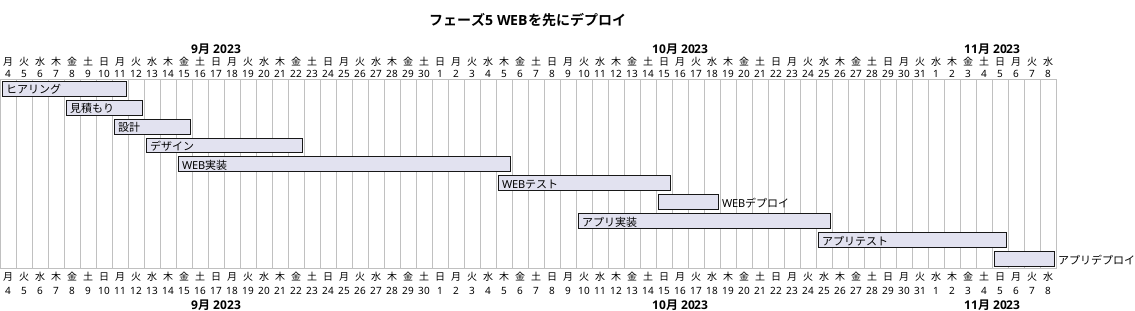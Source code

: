 @startgantt phase05_web
language ja
title フェーズ5 WEBを先にデプロイ

Project starts 2023-09-04
[ヒアリング] starts 2023-09-04 and ends 2023-09-11
[見積もり] starts 2023-09-08 and ends 2023-09-12
[設計] starts 2023-09-11 and ends 2023-09-15
[デザイン] starts 2023-09-13 and ends 2023-09-22
[WEB実装] starts 2023-09-15 and ends 2023-10-05
[WEBテスト] starts 2023-10-05 and ends 2023-10-15
[WEBデプロイ] starts 2023-10-15 and ends 2023-10-18
[アプリ実装] starts 2023-10-10 and ends 2023-10-25
[アプリテスト] starts 2023-10-25 and ends 2023-11-05
[アプリデプロイ] starts 2023-11-5 and ends 2023-11-08
@endgantt
